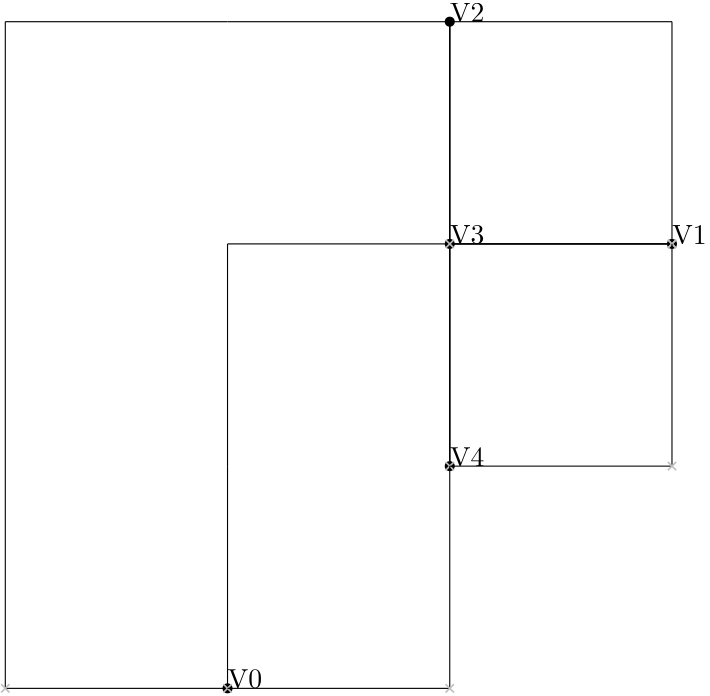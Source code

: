 <?xml version="1.0"?>
    <!DOCTYPE ipe SYSTEM "ipe.dtd">
    <ipe version="70005" creator="Ipe 7.1.4">
    <info created="D:20131106154934" modified="D:20131106160041"/>
    <preamble>\usepackage[english]{babel}</preamble>
    <ipestyle name="basic">
    <symbol name="arrow/arc(spx)">
    <path stroke="sym-stroke" fill="sym-stroke" pen="sym-pen">
    0 0 m
    -1 0.333 l
    -1 -0.333 l
    h
    </path>
    </symbol>
    <symbol name="arrow/farc(spx)">
    <path stroke="sym-stroke" fill="white" pen="sym-pen">
    0 0 m
    -1 0.333 l
    -1 -0.333 l
    h
    </path>
    </symbol>
    <symbol name="mark/circle(sx)" transformations="translations">
    <path fill="sym-stroke">
    0.6 0 0 0.6 0 0 e
    0.4 0 0 0.4 0 0 e
    </path>
    </symbol>
    <symbol name="mark/disk(sx)" transformations="translations">
    <path fill="sym-stroke">
    0.6 0 0 0.6 0 0 e
    </path>
    </symbol>
    <symbol name="mark/fdisk(sfx)" transformations="translations">
    <group>
    <path fill="sym-fill">
    0.5 0 0 0.5 0 0 e
    </path>
    <path fill="sym-stroke" fillrule="eofill">
    0.6 0 0 0.6 0 0 e
    0.4 0 0 0.4 0 0 e
    </path>
    </group>
    </symbol>
    <symbol name="mark/box(sx)" transformations="translations">
    <path fill="sym-stroke" fillrule="eofill">
    -0.6 -0.6 m
    0.6 -0.6 l
    0.6 0.6 l
    -0.6 0.6 l
    h
    -0.4 -0.4 m
    0.4 -0.4 l
    0.4 0.4 l
    -0.4 0.4 l
    h
    </path>
    </symbol>
    <symbol name="mark/square(sx)" transformations="translations">
    <path fill="sym-stroke">
    -0.6 -0.6 m
    0.6 -0.6 l
    0.6 0.6 l
    -0.6 0.6 l
    h
    </path>
    </symbol>
    <symbol name="mark/fsquare(sfx)" transformations="translations">
    <group>
    <path fill="sym-fill">
    -0.5 -0.5 m
    0.5 -0.5 l
    0.5 0.5 l
    -0.5 0.5 l
    h
    </path>
    <path fill="sym-stroke" fillrule="eofill">
    -0.6 -0.6 m
    0.6 -0.6 l
    0.6 0.6 l
    -0.6 0.6 l
    h
    -0.4 -0.4 m
    0.4 -0.4 l
    0.4 0.4 l
    -0.4 0.4 l
    h
    </path>
    </group>
    </symbol>
    <symbol name="mark/cross(sx)" transformations="translations">
    <group>
    <path fill="sym-stroke">
    -0.43 -0.57 m
    0.57 0.43 l
    0.43 0.57 l
    -0.57 -0.43 l
    h
    </path>
    <path fill="sym-stroke">
    -0.43 0.57 m
    0.57 -0.43 l
    0.43 -0.57 l
    -0.57 0.43 l
    h
    </path>
    </group>
    </symbol>
    <symbol name="arrow/fnormal(spx)">
    <path stroke="sym-stroke" fill="white" pen="sym-pen">
    0 0 m
    -1 0.333 l
    -1 -0.333 l
    h
    </path>
    </symbol>
    <symbol name="arrow/pointed(spx)">
    <path stroke="sym-stroke" fill="sym-stroke" pen="sym-pen">
    0 0 m
    -1 0.333 l
    -0.8 0 l
    -1 -0.333 l
    h
    </path>
    </symbol>
    <symbol name="arrow/fpointed(spx)">
    <path stroke="sym-stroke" fill="white" pen="sym-pen">
    0 0 m
    -1 0.333 l
    -0.8 0 l
    -1 -0.333 l
    h
    </path>
    </symbol>
    <symbol name="arrow/linear(spx)">
    <path stroke="sym-stroke" pen="sym-pen">
    -1 0.333 m
    0 0 l
    -1 -0.333 l
    </path>
    </symbol>
    <symbol name="arrow/fdouble(spx)">
    <path stroke="sym-stroke" fill="white" pen="sym-pen">
    0 0 m
    -1 0.333 l
    -1 -0.333 l
    h
    -1 0 m
    -2 0.333 l
    -2 -0.333 l
    h
    </path>
    </symbol>
    <symbol name="arrow/double(spx)">
    <path stroke="sym-stroke" fill="sym-stroke" pen="sym-pen">
    0 0 m
    -1 0.333 l
    -1 -0.333 l
    h
    -1 0 m
    -2 0.333 l
    -2 -0.333 l
    h
    </path>
    </symbol>
    <pen name="heavier" value="0.8"/>
    <pen name="fat" value="1.2"/>
    <pen name="ultrafat" value="2"/>
    <symbolsize name="large" value="5"/>
    <symbolsize name="small" value="2"/>
    <symbolsize name="tiny" value="1.1"/>
    <arrowsize name="large" value="10"/>
    <arrowsize name="small" value="5"/>
    <arrowsize name="tiny" value="3"/>
    <color name="red" value="1 0 0"/>
    <color name="green" value="0 1 0"/>
    <color name="blue" value="0 0 1"/>
    <color name="yellow" value="1 1 0"/>
    <color name="orange" value="1 0.647 0"/>
    <color name="gold" value="1 0.843 0"/>
    <color name="purple" value="0.627 0.125 0.941"/>
    <color name="gray" value="0.745"/>
    <color name="brown" value="0.647 0.165 0.165"/>
    <color name="navy" value="0 0 0.502"/>
    <color name="pink" value="1 0.753 0.796"/>
    <color name="seagreen" value="0.18 0.545 0.341"/>
    <color name="turquoise" value="0.251 0.878 0.816"/>
    <color name="violet" value="0.933 0.51 0.933"/>
    <color name="darkblue" value="0 0 0.545"/>
    <color name="darkcyan" value="0 0.545 0.545"/>
    <color name="darkgray" value="0.663"/>
    <color name="darkgreen" value="0 0.392 0"/>
    <color name="darkmagenta" value="0.545 0 0.545"/>
    <color name="darkorange" value="1 0.549 0"/>
    <color name="darkred" value="0.545 0 0"/>
    <color name="lightblue" value="0.678 0.847 0.902"/>
    <color name="lightcyan" value="0.878 1 1"/>
    <color name="lightgray" value="0.827"/>
    <color name="lightgreen" value="0.565 0.933 0.565"/>
    <color name="lightyellow" value="1 1 0.878"/>
    <dashstyle name="dashed" value="[4] 0"/>
    <dashstyle name="dotted" value="[1 3] 0"/>
    <dashstyle name="dash dotted" value="[4 2 1 2] 0"/>
    <dashstyle name="dash dot dotted" value="[4 2 1 2 1 2] 0"/>
    <textsize name="large" value="\large"/>
    <textsize name="Large" value="\Large"/>
    <textsize name="LARGE" value="\LARGE"/>
    <textsize name="huge" value="\huge"/>
    <textsize name="Huge" value="\Huge"/>
    <textsize name="small" value="\small"/>
    <textsize name="footnote" value="\footnotesize"/>
    <textsize name="tiny" value="\tiny"/>
    <textstyle name="center" begin="\begin{center}" end="\end{center}"/>
    <textstyle name="itemize" begin="\begin{itemize}" end="\end{itemize}"/>
    <textstyle name="item" begin="\begin{itemize}\item{}" end="\end{itemize}"/>
    <gridsize name="4 pts" value="4"/>
    <gridsize name="8 pts (~3 mm)" value="8"/>
    <gridsize name="16 pts (~6 mm)" value="16"/>
    <gridsize name="32 pts (~12 mm)" value="32"/>
    <gridsize name="10 pts (~3.5 mm)" value="10"/>
    <gridsize name="20 pts (~7 mm)" value="20"/>
    <gridsize name="14 pts (~5 mm)" value="14"/>
    <gridsize name="28 pts (~10 mm)" value="28"/>
    <gridsize name="56 pts (~20 mm)" value="56"/>
    <anglesize name="90 deg" value="90"/>
    <anglesize name="60 deg" value="60"/>
    <anglesize name="45 deg" value="45"/>
    <anglesize name="30 deg" value="30"/>
    <anglesize name="22.5 deg" value="22.5"/>
    <tiling name="falling" angle="-60" step="4" width="1"/>
    <tiling name="rising" angle="30" step="4" width="1"/>
    <layout paper="1000 1000" origin="0 0" frame="1000 1000" skip="32" crop="yes"/>
    </ipestyle>
    <page>
    <layer name="alpha"/>
    <view layers="alpha" active="alpha"/>
<use name="mark/disk(sx)" pos="380 550" size="normal" stroke="black"/>
<text transformations="translations" pos="380 550" stroke="black" type="label" width="190" height="10" depth="0" valign="baseline" size="normal">V0</text><use name="mark/disk(sx)" pos="540 710" size="normal" stroke="black"/>
<text transformations="translations" pos="540 710" stroke="black" type="label" width="190" height="10" depth="0" valign="baseline" size="normal">V1</text><use name="mark/disk(sx)" pos="460 790" size="normal" stroke="black"/>
<text transformations="translations" pos="460 790" stroke="black" type="label" width="190" height="10" depth="0" valign="baseline" size="normal">V2</text><use name="mark/disk(sx)" pos="460 710" size="normal" stroke="black"/>
<text transformations="translations" pos="460 710" stroke="black" type="label" width="190" height="10" depth="0" valign="baseline" size="normal">V3</text><use name="mark/disk(sx)" pos="460 630" size="normal" stroke="black"/>
<text transformations="translations" pos="460 630" stroke="black" type="label" width="190" height="10" depth="0" valign="baseline" size="normal">V4</text><path stroke="black" pen="normal" dash="normal">
 460 630 m
 460 710 l
 </path>
<path stroke="black" pen="normal" dash="normal">
 460 710 m
 460 710 l
 </path>
<path stroke="black" pen="normal" dash="normal">
 460 710 m
 460 630 l
 </path>
<path stroke="black" pen="normal" dash="normal">
 460 630 m
 460 630 l
 </path>
<path stroke="black" pen="normal" dash="normal">
 460 710 m
 460 630 l
 </path>
<use name="mark/cross(sx)" pos="460 630" size="normal" stroke="gray"/>
<path stroke="black" pen="normal" dash="normal">
 540 710 m
 460 710 l
 </path>
<path stroke="black" pen="normal" dash="normal">
 460 710 m
 540 710 l
 </path>
<path stroke="black" pen="normal" dash="normal">
 460 710 m
 540 710 l
 </path>
<path stroke="black" pen="normal" dash="normal">
 540 710 m
 540 710 l
 </path>
<path stroke="black" pen="normal" dash="normal">
 540 710 m
 540 710 l
 </path>
<use name="mark/cross(sx)" pos="540 710" size="normal" stroke="gray"/>
<path stroke="black" pen="normal" dash="normal">
 460 790 m
 540 790 l
 </path>
<path stroke="black" pen="normal" dash="normal">
 540 790 m
 540 790 l
 </path>
<path stroke="black" pen="normal" dash="normal">
 540 710 m
 540 790 l
 </path>
<path stroke="black" pen="normal" dash="normal">
 540 790 m
 540 790 l
 </path>
<path stroke="black" pen="normal" dash="normal">
 540 790 m
 540 790 l
 </path>
<use name="mark/cross(sx)" pos="540 710" size="normal" stroke="gray"/>
<path stroke="black" pen="normal" dash="normal">
 380 550 m
 300 550 l
 </path>
<path stroke="black" pen="normal" dash="normal">
 300 550 m
 300 550 l
 </path>
<path stroke="black" pen="normal" dash="normal">
 460 790 m
 380 790 l
 </path>
<path stroke="black" pen="normal" dash="normal">
 380 790 m
 300 790 l
 </path>
<path stroke="black" pen="normal" dash="normal">
 300 550 m
 300 790 l
 </path>
<use name="mark/cross(sx)" pos="300 550" size="normal" stroke="gray"/>
<path stroke="black" pen="normal" dash="normal">
 540 710 m
 540 630 l
 </path>
<path stroke="black" pen="normal" dash="normal">
 540 630 m
 540 630 l
 </path>
<path stroke="black" pen="normal" dash="normal">
 460 630 m
 540 630 l
 </path>
<path stroke="black" pen="normal" dash="normal">
 540 630 m
 540 630 l
 </path>
<path stroke="black" pen="normal" dash="normal">
 540 630 m
 540 630 l
 </path>
<use name="mark/cross(sx)" pos="540 630" size="normal" stroke="gray"/>
<path stroke="black" pen="normal" dash="normal">
 380 550 m
 380 630 l
 </path>
<path stroke="black" pen="normal" dash="normal">
 380 630 m
 380 630 l
 </path>
<path stroke="black" pen="normal" dash="normal">
 460 710 m
 380 710 l
 </path>
<path stroke="black" pen="normal" dash="normal">
 380 710 m
 380 710 l
 </path>
<path stroke="black" pen="normal" dash="normal">
 380 630 m
 380 710 l
 </path>
<use name="mark/cross(sx)" pos="380 550" size="normal" stroke="gray"/>
<path stroke="black" pen="normal" dash="normal">
 460 630 m
 460 550 l
 </path>
<path stroke="black" pen="normal" dash="normal">
 460 550 m
 460 550 l
 </path>
<path stroke="black" pen="normal" dash="normal">
 380 550 m
 460 550 l
 </path>
<path stroke="black" pen="normal" dash="normal">
 460 550 m
 460 550 l
 </path>
<path stroke="black" pen="normal" dash="normal">
 460 550 m
 460 550 l
 </path>
<use name="mark/cross(sx)" pos="460 550" size="normal" stroke="gray"/>
<path stroke="black" pen="normal" dash="normal">
 460 790 m
 460 710 l
 </path>
<path stroke="black" pen="normal" dash="normal">
 460 710 m
 460 710 l
 </path>
<path stroke="black" pen="normal" dash="normal">
 460 710 m
 460 790 l
 </path>
<path stroke="black" pen="normal" dash="normal">
 460 790 m
 460 790 l
 </path>
<path stroke="black" pen="normal" dash="normal">
 460 710 m
 460 790 l
 </path>
<use name="mark/cross(sx)" pos="460 710" size="normal" stroke="gray"/>
</page>
</ipe>
